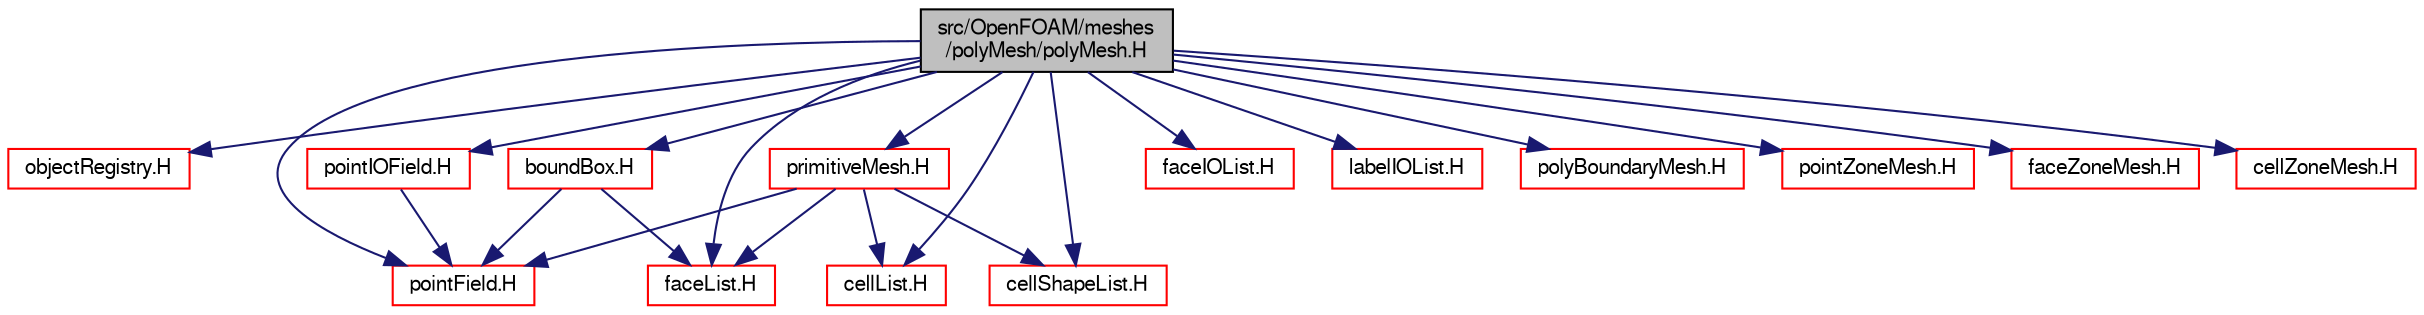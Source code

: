 digraph "src/OpenFOAM/meshes/polyMesh/polyMesh.H"
{
  bgcolor="transparent";
  edge [fontname="FreeSans",fontsize="10",labelfontname="FreeSans",labelfontsize="10"];
  node [fontname="FreeSans",fontsize="10",shape=record];
  Node0 [label="src/OpenFOAM/meshes\l/polyMesh/polyMesh.H",height=0.2,width=0.4,color="black", fillcolor="grey75", style="filled", fontcolor="black"];
  Node0 -> Node1 [color="midnightblue",fontsize="10",style="solid",fontname="FreeSans"];
  Node1 [label="objectRegistry.H",height=0.2,width=0.4,color="red",URL="$a09242.html"];
  Node0 -> Node74 [color="midnightblue",fontsize="10",style="solid",fontname="FreeSans"];
  Node74 [label="primitiveMesh.H",height=0.2,width=0.4,color="red",URL="$a11882.html"];
  Node74 -> Node87 [color="midnightblue",fontsize="10",style="solid",fontname="FreeSans"];
  Node87 [label="pointField.H",height=0.2,width=0.4,color="red",URL="$a12062.html"];
  Node74 -> Node148 [color="midnightblue",fontsize="10",style="solid",fontname="FreeSans"];
  Node148 [label="faceList.H",height=0.2,width=0.4,color="red",URL="$a11342.html"];
  Node74 -> Node157 [color="midnightblue",fontsize="10",style="solid",fontname="FreeSans"];
  Node157 [label="cellList.H",height=0.2,width=0.4,color="red",URL="$a11192.html"];
  Node74 -> Node161 [color="midnightblue",fontsize="10",style="solid",fontname="FreeSans"];
  Node161 [label="cellShapeList.H",height=0.2,width=0.4,color="red",URL="$a11294.html"];
  Node0 -> Node87 [color="midnightblue",fontsize="10",style="solid",fontname="FreeSans"];
  Node0 -> Node148 [color="midnightblue",fontsize="10",style="solid",fontname="FreeSans"];
  Node0 -> Node157 [color="midnightblue",fontsize="10",style="solid",fontname="FreeSans"];
  Node0 -> Node161 [color="midnightblue",fontsize="10",style="solid",fontname="FreeSans"];
  Node0 -> Node173 [color="midnightblue",fontsize="10",style="solid",fontname="FreeSans"];
  Node173 [label="pointIOField.H",height=0.2,width=0.4,color="red",URL="$a12068.html"];
  Node173 -> Node87 [color="midnightblue",fontsize="10",style="solid",fontname="FreeSans"];
  Node0 -> Node176 [color="midnightblue",fontsize="10",style="solid",fontname="FreeSans"];
  Node176 [label="faceIOList.H",height=0.2,width=0.4,color="red",URL="$a11339.html"];
  Node0 -> Node179 [color="midnightblue",fontsize="10",style="solid",fontname="FreeSans"];
  Node179 [label="labelIOList.H",height=0.2,width=0.4,color="red",URL="$a12377.html"];
  Node0 -> Node180 [color="midnightblue",fontsize="10",style="solid",fontname="FreeSans"];
  Node180 [label="polyBoundaryMesh.H",height=0.2,width=0.4,color="red",URL="$a11615.html"];
  Node0 -> Node189 [color="midnightblue",fontsize="10",style="solid",fontname="FreeSans"];
  Node189 [label="boundBox.H",height=0.2,width=0.4,color="red",URL="$a11108.html"];
  Node189 -> Node87 [color="midnightblue",fontsize="10",style="solid",fontname="FreeSans"];
  Node189 -> Node148 [color="midnightblue",fontsize="10",style="solid",fontname="FreeSans"];
  Node0 -> Node191 [color="midnightblue",fontsize="10",style="solid",fontname="FreeSans"];
  Node191 [label="pointZoneMesh.H",height=0.2,width=0.4,color="red",URL="$a11831.html",tooltip="Foam::pointZoneMesh. "];
  Node0 -> Node212 [color="midnightblue",fontsize="10",style="solid",fontname="FreeSans"];
  Node212 [label="faceZoneMesh.H",height=0.2,width=0.4,color="red",URL="$a11825.html",tooltip="Foam::faceZoneMesh. "];
  Node0 -> Node216 [color="midnightblue",fontsize="10",style="solid",fontname="FreeSans"];
  Node216 [label="cellZoneMesh.H",height=0.2,width=0.4,color="red",URL="$a11819.html",tooltip="Foam::cellZoneMesh. "];
}
